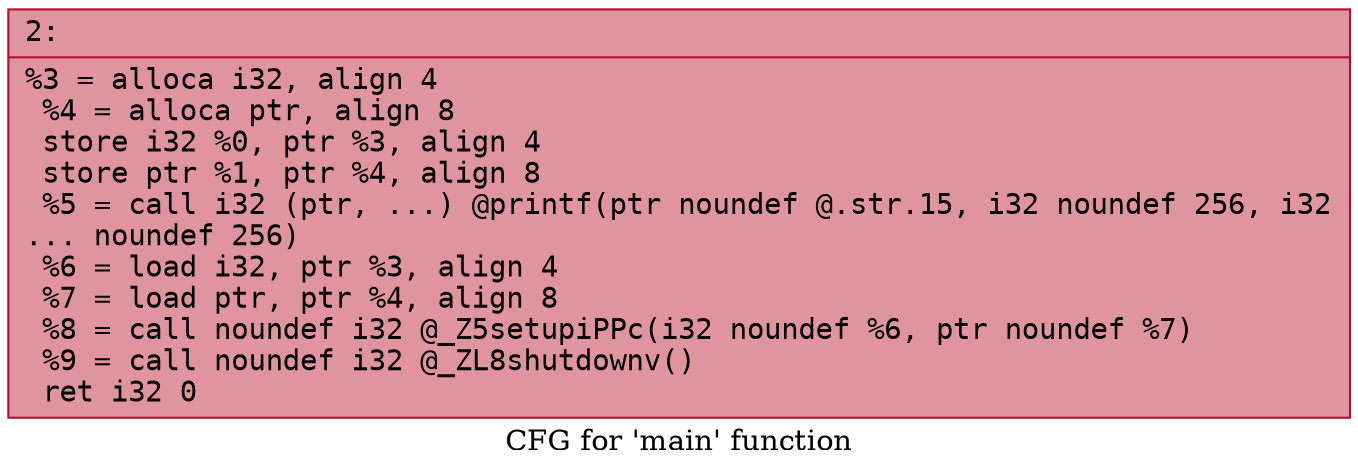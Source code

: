 digraph "CFG for 'main' function" {
	label="CFG for 'main' function";

	Node0x6000032933e0 [shape=record,color="#b70d28ff", style=filled, fillcolor="#b70d2870" fontname="Courier",label="{2:\l|  %3 = alloca i32, align 4\l  %4 = alloca ptr, align 8\l  store i32 %0, ptr %3, align 4\l  store ptr %1, ptr %4, align 8\l  %5 = call i32 (ptr, ...) @printf(ptr noundef @.str.15, i32 noundef 256, i32\l... noundef 256)\l  %6 = load i32, ptr %3, align 4\l  %7 = load ptr, ptr %4, align 8\l  %8 = call noundef i32 @_Z5setupiPPc(i32 noundef %6, ptr noundef %7)\l  %9 = call noundef i32 @_ZL8shutdownv()\l  ret i32 0\l}"];
}
